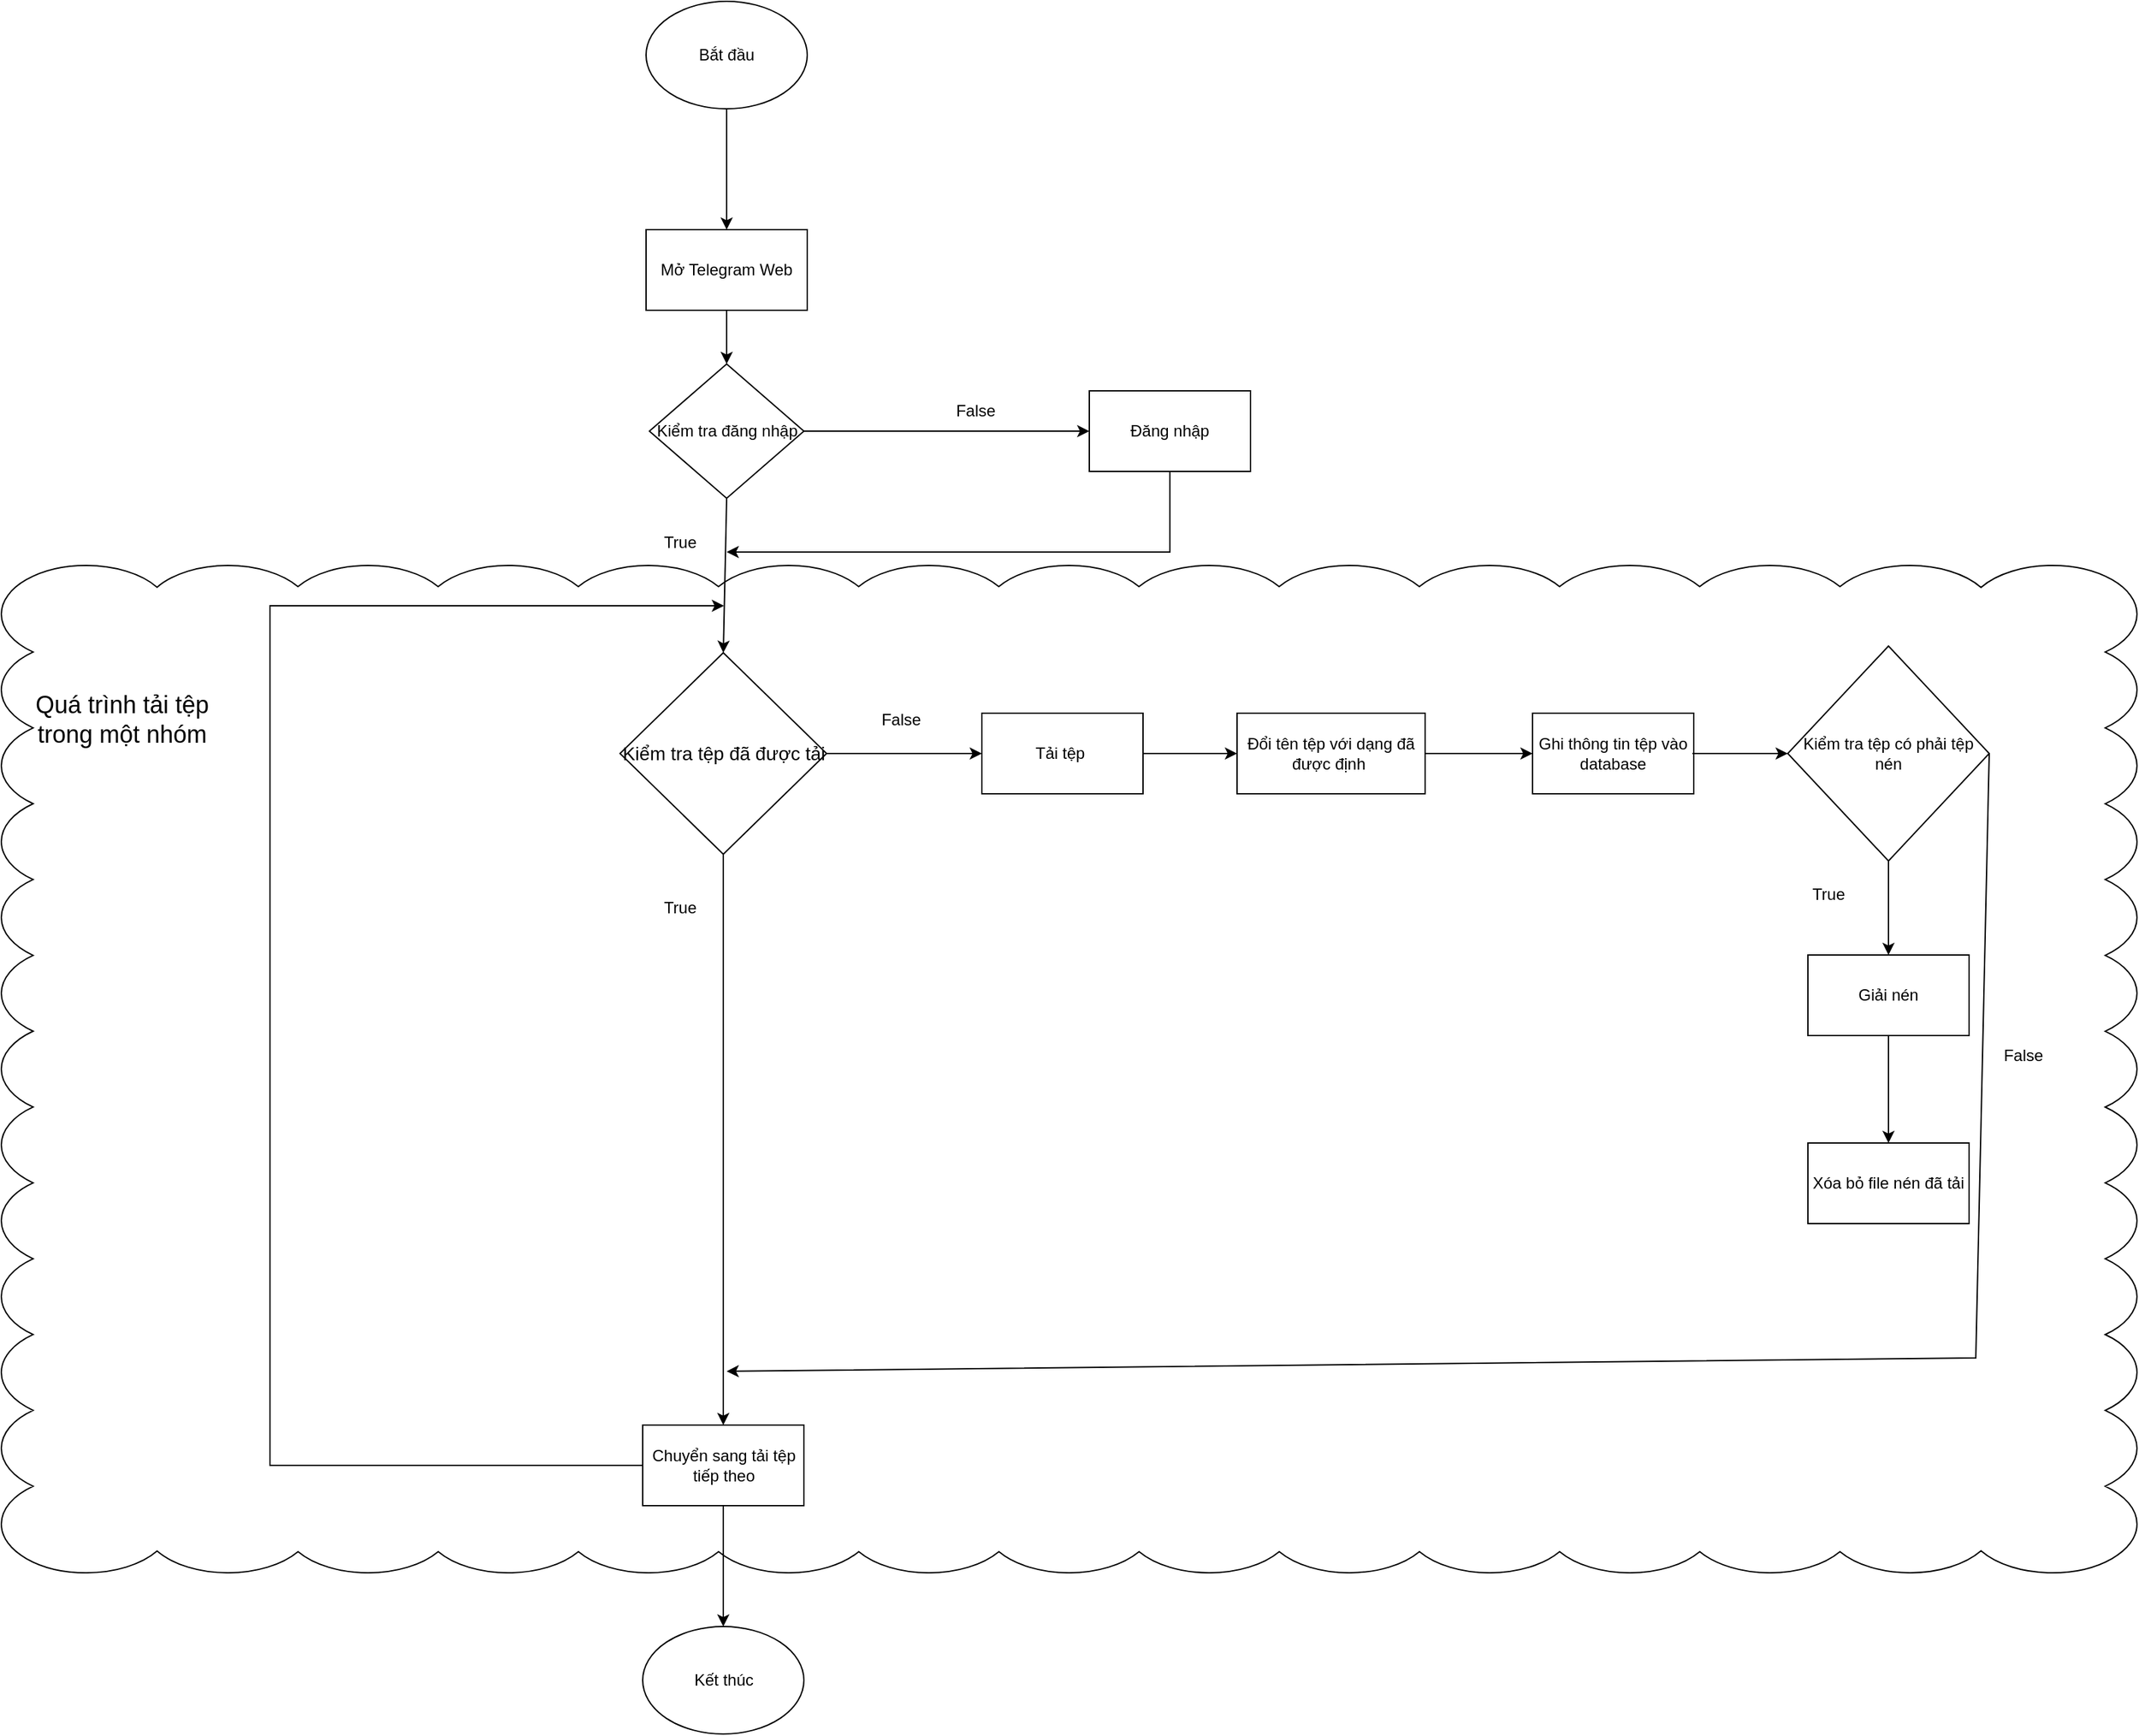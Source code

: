<mxfile version="22.1.18" type="github">
  <diagram name="Page-1" id="e7e014a7-5840-1c2e-5031-d8a46d1fe8dd">
    <mxGraphModel dx="3218" dy="1880" grid="1" gridSize="10" guides="1" tooltips="1" connect="1" arrows="1" fold="1" page="1" pageScale="1" pageWidth="1169" pageHeight="826" background="none" math="0" shadow="0">
      <root>
        <mxCell id="0" />
        <mxCell id="1" parent="0" />
        <mxCell id="GFefVMlEvLliyub19L3t-89" value="" style="whiteSpace=wrap;html=1;shape=mxgraph.basic.cloud_rect" vertex="1" parent="1">
          <mxGeometry x="-240" y="380" width="1590" height="750" as="geometry" />
        </mxCell>
        <mxCell id="GFefVMlEvLliyub19L3t-44" value="Mở Telegram Web" style="rounded=0;whiteSpace=wrap;html=1;" vertex="1" parent="1">
          <mxGeometry x="240" y="130" width="120" height="60" as="geometry" />
        </mxCell>
        <mxCell id="GFefVMlEvLliyub19L3t-45" value="Kiểm tra đăng nhập" style="rhombus;whiteSpace=wrap;html=1;" vertex="1" parent="1">
          <mxGeometry x="242.5" y="230" width="115" height="100" as="geometry" />
        </mxCell>
        <mxCell id="GFefVMlEvLliyub19L3t-46" value="" style="endArrow=classic;html=1;rounded=0;exitX=0.5;exitY=1;exitDx=0;exitDy=0;" edge="1" parent="1" source="GFefVMlEvLliyub19L3t-44" target="GFefVMlEvLliyub19L3t-45">
          <mxGeometry width="50" height="50" relative="1" as="geometry">
            <mxPoint x="560" y="410" as="sourcePoint" />
            <mxPoint x="610" y="360" as="targetPoint" />
          </mxGeometry>
        </mxCell>
        <mxCell id="GFefVMlEvLliyub19L3t-49" value="&lt;font style=&quot;font-size: 14px;&quot;&gt;Kiểm tra tệp đã được tải&lt;/font&gt;" style="rhombus;whiteSpace=wrap;html=1;" vertex="1" parent="1">
          <mxGeometry x="220.63" y="445" width="153.75" height="150" as="geometry" />
        </mxCell>
        <mxCell id="GFefVMlEvLliyub19L3t-50" value="Chuyển sang tải tệp tiếp theo" style="rounded=0;whiteSpace=wrap;html=1;" vertex="1" parent="1">
          <mxGeometry x="237.5" y="1020" width="120" height="60" as="geometry" />
        </mxCell>
        <mxCell id="GFefVMlEvLliyub19L3t-51" value="Bắt đầu" style="ellipse;whiteSpace=wrap;html=1;" vertex="1" parent="1">
          <mxGeometry x="240" y="-40" width="120" height="80" as="geometry" />
        </mxCell>
        <mxCell id="GFefVMlEvLliyub19L3t-52" value="" style="endArrow=classic;html=1;rounded=0;exitX=0.5;exitY=1;exitDx=0;exitDy=0;entryX=0.5;entryY=0;entryDx=0;entryDy=0;" edge="1" parent="1" source="GFefVMlEvLliyub19L3t-51" target="GFefVMlEvLliyub19L3t-44">
          <mxGeometry width="50" height="50" relative="1" as="geometry">
            <mxPoint x="560" y="310" as="sourcePoint" />
            <mxPoint x="306" y="131" as="targetPoint" />
          </mxGeometry>
        </mxCell>
        <mxCell id="GFefVMlEvLliyub19L3t-53" value="" style="endArrow=classic;html=1;rounded=0;exitX=0.5;exitY=1;exitDx=0;exitDy=0;" edge="1" parent="1" source="GFefVMlEvLliyub19L3t-49" target="GFefVMlEvLliyub19L3t-50">
          <mxGeometry width="50" height="50" relative="1" as="geometry">
            <mxPoint x="560" y="710" as="sourcePoint" />
            <mxPoint x="610" y="660" as="targetPoint" />
          </mxGeometry>
        </mxCell>
        <mxCell id="GFefVMlEvLliyub19L3t-54" value="Kết thúc" style="ellipse;whiteSpace=wrap;html=1;" vertex="1" parent="1">
          <mxGeometry x="237.5" y="1170" width="120" height="80" as="geometry" />
        </mxCell>
        <mxCell id="GFefVMlEvLliyub19L3t-55" value="" style="endArrow=classic;html=1;rounded=0;exitX=0.5;exitY=1;exitDx=0;exitDy=0;" edge="1" parent="1" source="GFefVMlEvLliyub19L3t-50" target="GFefVMlEvLliyub19L3t-54">
          <mxGeometry width="50" height="50" relative="1" as="geometry">
            <mxPoint x="560" y="910" as="sourcePoint" />
            <mxPoint x="610" y="860" as="targetPoint" />
          </mxGeometry>
        </mxCell>
        <mxCell id="GFefVMlEvLliyub19L3t-56" value="" style="endArrow=classic;html=1;rounded=0;exitX=0.5;exitY=1;exitDx=0;exitDy=0;entryX=0.5;entryY=0;entryDx=0;entryDy=0;" edge="1" parent="1" source="GFefVMlEvLliyub19L3t-45" target="GFefVMlEvLliyub19L3t-49">
          <mxGeometry width="50" height="50" relative="1" as="geometry">
            <mxPoint x="560" y="310" as="sourcePoint" />
            <mxPoint x="610" y="260" as="targetPoint" />
          </mxGeometry>
        </mxCell>
        <mxCell id="GFefVMlEvLliyub19L3t-57" value="Đăng nhập" style="rounded=0;whiteSpace=wrap;html=1;" vertex="1" parent="1">
          <mxGeometry x="570" y="250" width="120" height="60" as="geometry" />
        </mxCell>
        <mxCell id="GFefVMlEvLliyub19L3t-58" value="" style="endArrow=classic;html=1;rounded=0;exitX=1;exitY=0.5;exitDx=0;exitDy=0;entryX=0;entryY=0.5;entryDx=0;entryDy=0;" edge="1" parent="1" source="GFefVMlEvLliyub19L3t-45" target="GFefVMlEvLliyub19L3t-57">
          <mxGeometry width="50" height="50" relative="1" as="geometry">
            <mxPoint x="560" y="310" as="sourcePoint" />
            <mxPoint x="610" y="260" as="targetPoint" />
          </mxGeometry>
        </mxCell>
        <mxCell id="GFefVMlEvLliyub19L3t-59" value="False" style="text;html=1;align=center;verticalAlign=middle;resizable=0;points=[];autosize=1;strokeColor=none;fillColor=none;" vertex="1" parent="1">
          <mxGeometry x="460" y="250" width="50" height="30" as="geometry" />
        </mxCell>
        <mxCell id="GFefVMlEvLliyub19L3t-60" value="" style="endArrow=classic;html=1;rounded=0;exitX=0.5;exitY=1;exitDx=0;exitDy=0;" edge="1" parent="1" source="GFefVMlEvLliyub19L3t-57">
          <mxGeometry width="50" height="50" relative="1" as="geometry">
            <mxPoint x="560" y="310" as="sourcePoint" />
            <mxPoint x="300" y="370" as="targetPoint" />
            <Array as="points">
              <mxPoint x="630" y="370" />
            </Array>
          </mxGeometry>
        </mxCell>
        <mxCell id="GFefVMlEvLliyub19L3t-61" value="True" style="text;html=1;align=center;verticalAlign=middle;resizable=0;points=[];autosize=1;strokeColor=none;fillColor=none;" vertex="1" parent="1">
          <mxGeometry x="240" y="620" width="50" height="30" as="geometry" />
        </mxCell>
        <mxCell id="GFefVMlEvLliyub19L3t-62" value="True" style="text;html=1;align=center;verticalAlign=middle;resizable=0;points=[];autosize=1;strokeColor=none;fillColor=none;" vertex="1" parent="1">
          <mxGeometry x="240" y="348" width="50" height="30" as="geometry" />
        </mxCell>
        <mxCell id="GFefVMlEvLliyub19L3t-63" value="False" style="text;html=1;strokeColor=none;fillColor=none;align=center;verticalAlign=middle;whiteSpace=wrap;rounded=0;" vertex="1" parent="1">
          <mxGeometry x="400" y="480" width="60" height="30" as="geometry" />
        </mxCell>
        <mxCell id="GFefVMlEvLliyub19L3t-64" value="Tải tệp&amp;nbsp;" style="rounded=0;whiteSpace=wrap;html=1;" vertex="1" parent="1">
          <mxGeometry x="490" y="490" width="120" height="60" as="geometry" />
        </mxCell>
        <mxCell id="GFefVMlEvLliyub19L3t-65" value="" style="endArrow=classic;html=1;rounded=0;exitX=1;exitY=0.5;exitDx=0;exitDy=0;entryX=0;entryY=0.5;entryDx=0;entryDy=0;" edge="1" parent="1" source="GFefVMlEvLliyub19L3t-49" target="GFefVMlEvLliyub19L3t-64">
          <mxGeometry width="50" height="50" relative="1" as="geometry">
            <mxPoint x="560" y="610" as="sourcePoint" />
            <mxPoint x="610" y="560" as="targetPoint" />
          </mxGeometry>
        </mxCell>
        <mxCell id="GFefVMlEvLliyub19L3t-67" value="Kiểm tra tệp có phải tệp nén" style="rhombus;whiteSpace=wrap;html=1;" vertex="1" parent="1">
          <mxGeometry x="1090" y="440" width="150" height="160" as="geometry" />
        </mxCell>
        <mxCell id="GFefVMlEvLliyub19L3t-69" value="Giải nén" style="rounded=0;whiteSpace=wrap;html=1;" vertex="1" parent="1">
          <mxGeometry x="1105" y="670" width="120" height="60" as="geometry" />
        </mxCell>
        <mxCell id="GFefVMlEvLliyub19L3t-70" value="Đổi tên tệp với dạng đã được định&amp;nbsp;" style="rounded=0;whiteSpace=wrap;html=1;" vertex="1" parent="1">
          <mxGeometry x="680" y="490" width="140" height="60" as="geometry" />
        </mxCell>
        <mxCell id="GFefVMlEvLliyub19L3t-71" value="" style="endArrow=classic;html=1;rounded=0;exitX=1;exitY=0.5;exitDx=0;exitDy=0;entryX=0;entryY=0.5;entryDx=0;entryDy=0;" edge="1" parent="1" source="GFefVMlEvLliyub19L3t-64" target="GFefVMlEvLliyub19L3t-70">
          <mxGeometry width="50" height="50" relative="1" as="geometry">
            <mxPoint x="560" y="610" as="sourcePoint" />
            <mxPoint x="610" y="560" as="targetPoint" />
          </mxGeometry>
        </mxCell>
        <mxCell id="GFefVMlEvLliyub19L3t-73" value="" style="endArrow=classic;html=1;rounded=0;exitX=0.5;exitY=1;exitDx=0;exitDy=0;entryX=0.5;entryY=0;entryDx=0;entryDy=0;" edge="1" parent="1" source="GFefVMlEvLliyub19L3t-67" target="GFefVMlEvLliyub19L3t-69">
          <mxGeometry width="50" height="50" relative="1" as="geometry">
            <mxPoint x="560" y="500" as="sourcePoint" />
            <mxPoint x="610" y="450" as="targetPoint" />
          </mxGeometry>
        </mxCell>
        <mxCell id="GFefVMlEvLliyub19L3t-74" value="Xóa bỏ file nén đã tải" style="rounded=0;whiteSpace=wrap;html=1;" vertex="1" parent="1">
          <mxGeometry x="1105" y="810" width="120" height="60" as="geometry" />
        </mxCell>
        <mxCell id="GFefVMlEvLliyub19L3t-75" value="" style="endArrow=classic;html=1;rounded=0;exitX=0.5;exitY=1;exitDx=0;exitDy=0;" edge="1" parent="1" source="GFefVMlEvLliyub19L3t-69" target="GFefVMlEvLliyub19L3t-74">
          <mxGeometry width="50" height="50" relative="1" as="geometry">
            <mxPoint x="560" y="900" as="sourcePoint" />
            <mxPoint x="610" y="850" as="targetPoint" />
          </mxGeometry>
        </mxCell>
        <mxCell id="GFefVMlEvLliyub19L3t-77" value="Ghi thông tin tệp vào database" style="rounded=0;whiteSpace=wrap;html=1;" vertex="1" parent="1">
          <mxGeometry x="900" y="490" width="120" height="60" as="geometry" />
        </mxCell>
        <mxCell id="GFefVMlEvLliyub19L3t-80" value="" style="endArrow=classic;html=1;rounded=0;exitX=0.992;exitY=0.5;exitDx=0;exitDy=0;exitPerimeter=0;" edge="1" parent="1" source="GFefVMlEvLliyub19L3t-77" target="GFefVMlEvLliyub19L3t-67">
          <mxGeometry width="50" height="50" relative="1" as="geometry">
            <mxPoint x="1010" y="440" as="sourcePoint" />
            <mxPoint x="1060" y="390" as="targetPoint" />
          </mxGeometry>
        </mxCell>
        <mxCell id="GFefVMlEvLliyub19L3t-81" value="" style="endArrow=classic;html=1;rounded=0;exitX=1;exitY=0.5;exitDx=0;exitDy=0;" edge="1" parent="1" source="GFefVMlEvLliyub19L3t-67">
          <mxGeometry width="50" height="50" relative="1" as="geometry">
            <mxPoint x="560" y="700" as="sourcePoint" />
            <mxPoint x="300" y="980" as="targetPoint" />
            <Array as="points">
              <mxPoint x="1230" y="970" />
            </Array>
          </mxGeometry>
        </mxCell>
        <mxCell id="GFefVMlEvLliyub19L3t-82" value="False" style="text;html=1;align=center;verticalAlign=middle;resizable=0;points=[];autosize=1;strokeColor=none;fillColor=none;" vertex="1" parent="1">
          <mxGeometry x="1240" y="730" width="50" height="30" as="geometry" />
        </mxCell>
        <mxCell id="GFefVMlEvLliyub19L3t-83" value="" style="endArrow=classic;html=1;rounded=0;exitX=0;exitY=0.5;exitDx=0;exitDy=0;" edge="1" parent="1" source="GFefVMlEvLliyub19L3t-50">
          <mxGeometry width="50" height="50" relative="1" as="geometry">
            <mxPoint x="560" y="900" as="sourcePoint" />
            <mxPoint x="298" y="410" as="targetPoint" />
            <Array as="points">
              <mxPoint x="-40" y="1050" />
              <mxPoint x="-40" y="410" />
            </Array>
          </mxGeometry>
        </mxCell>
        <mxCell id="GFefVMlEvLliyub19L3t-84" value="True" style="text;html=1;align=center;verticalAlign=middle;resizable=0;points=[];autosize=1;strokeColor=none;fillColor=none;" vertex="1" parent="1">
          <mxGeometry x="1095" y="610" width="50" height="30" as="geometry" />
        </mxCell>
        <mxCell id="GFefVMlEvLliyub19L3t-93" value="&lt;font style=&quot;font-size: 18px;&quot;&gt;Quá trình tải tệp trong một nhóm&lt;/font&gt;" style="text;html=1;strokeColor=none;fillColor=none;align=center;verticalAlign=middle;whiteSpace=wrap;rounded=0;" vertex="1" parent="1">
          <mxGeometry x="-230" y="350" width="160" height="290" as="geometry" />
        </mxCell>
        <mxCell id="GFefVMlEvLliyub19L3t-94" value="" style="endArrow=classic;html=1;rounded=0;exitX=1;exitY=0.5;exitDx=0;exitDy=0;" edge="1" parent="1" source="GFefVMlEvLliyub19L3t-70" target="GFefVMlEvLliyub19L3t-77">
          <mxGeometry width="50" height="50" relative="1" as="geometry">
            <mxPoint x="550" y="690" as="sourcePoint" />
            <mxPoint x="600" y="640" as="targetPoint" />
          </mxGeometry>
        </mxCell>
      </root>
    </mxGraphModel>
  </diagram>
</mxfile>
